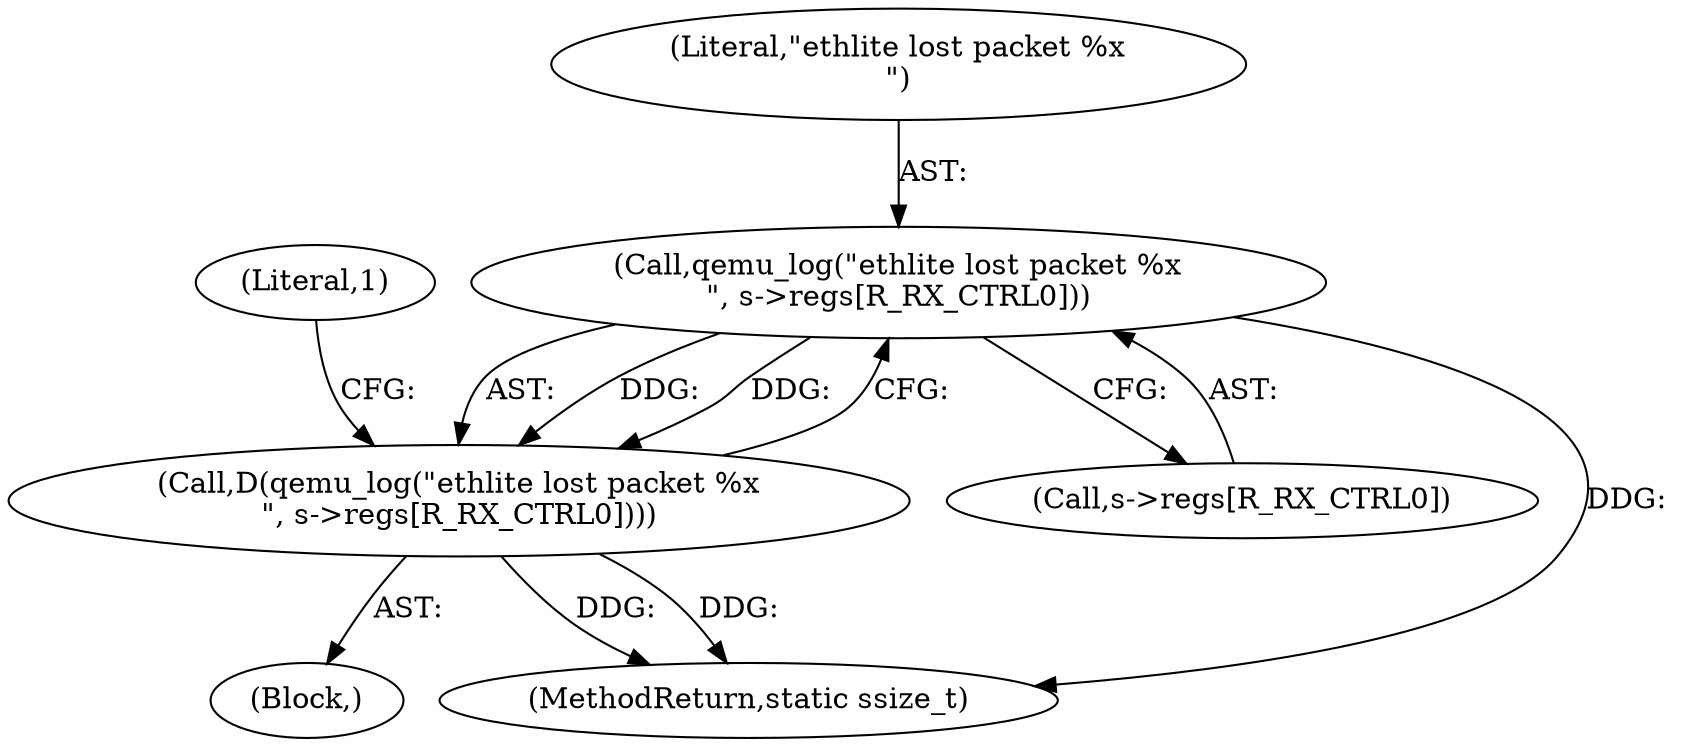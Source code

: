 digraph "0_qemu_a0d1cbdacff5df4ded16b753b38fdd9da6092968@array" {
"1000157" [label="(Call,qemu_log(\"ethlite lost packet %x\n\", s->regs[R_RX_CTRL0]))"];
"1000156" [label="(Call,D(qemu_log(\"ethlite lost packet %x\n\", s->regs[R_RX_CTRL0])))"];
"1000156" [label="(Call,D(qemu_log(\"ethlite lost packet %x\n\", s->regs[R_RX_CTRL0])))"];
"1000166" [label="(Literal,1)"];
"1000155" [label="(Block,)"];
"1000159" [label="(Call,s->regs[R_RX_CTRL0])"];
"1000220" [label="(MethodReturn,static ssize_t)"];
"1000158" [label="(Literal,\"ethlite lost packet %x\n\")"];
"1000157" [label="(Call,qemu_log(\"ethlite lost packet %x\n\", s->regs[R_RX_CTRL0]))"];
"1000157" -> "1000156"  [label="AST: "];
"1000157" -> "1000159"  [label="CFG: "];
"1000158" -> "1000157"  [label="AST: "];
"1000159" -> "1000157"  [label="AST: "];
"1000156" -> "1000157"  [label="CFG: "];
"1000157" -> "1000220"  [label="DDG: "];
"1000157" -> "1000156"  [label="DDG: "];
"1000157" -> "1000156"  [label="DDG: "];
"1000156" -> "1000155"  [label="AST: "];
"1000166" -> "1000156"  [label="CFG: "];
"1000156" -> "1000220"  [label="DDG: "];
"1000156" -> "1000220"  [label="DDG: "];
}
